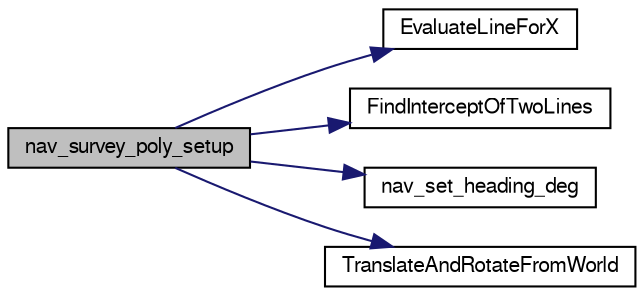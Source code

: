 digraph "nav_survey_poly_setup"
{
  edge [fontname="FreeSans",fontsize="10",labelfontname="FreeSans",labelfontsize="10"];
  node [fontname="FreeSans",fontsize="10",shape=record];
  rankdir="LR";
  Node1 [label="nav_survey_poly_setup",height=0.2,width=0.4,color="black", fillcolor="grey75", style="filled", fontcolor="black"];
  Node1 -> Node2 [color="midnightblue",fontsize="10",style="solid",fontname="FreeSans"];
  Node2 [label="EvaluateLineForX",height=0.2,width=0.4,color="black", fillcolor="white", style="filled",URL="$nav__survey__poly__rotorcraft_8c.html#a369fb753abd22e08ec5990479b0dcbcf"];
  Node1 -> Node3 [color="midnightblue",fontsize="10",style="solid",fontname="FreeSans"];
  Node3 [label="FindInterceptOfTwoLines",height=0.2,width=0.4,color="black", fillcolor="white", style="filled",URL="$nav__survey__poly__rotorcraft_8c.html#a7d7df26d6723c61622ad77133554b6f1"];
  Node1 -> Node4 [color="midnightblue",fontsize="10",style="solid",fontname="FreeSans"];
  Node4 [label="nav_set_heading_deg",height=0.2,width=0.4,color="black", fillcolor="white", style="filled",URL="$rotorcraft_2navigation_8c.html#ac84aeea6cb272ef7192e4e2d0551be7b",tooltip="Set nav_heading in degrees. "];
  Node1 -> Node5 [color="midnightblue",fontsize="10",style="solid",fontname="FreeSans"];
  Node5 [label="TranslateAndRotateFromWorld",height=0.2,width=0.4,color="black", fillcolor="white", style="filled",URL="$nav__survey__poly__rotorcraft_8c.html#a96d0c0466f7f735616e1d7a97822368f"];
}
